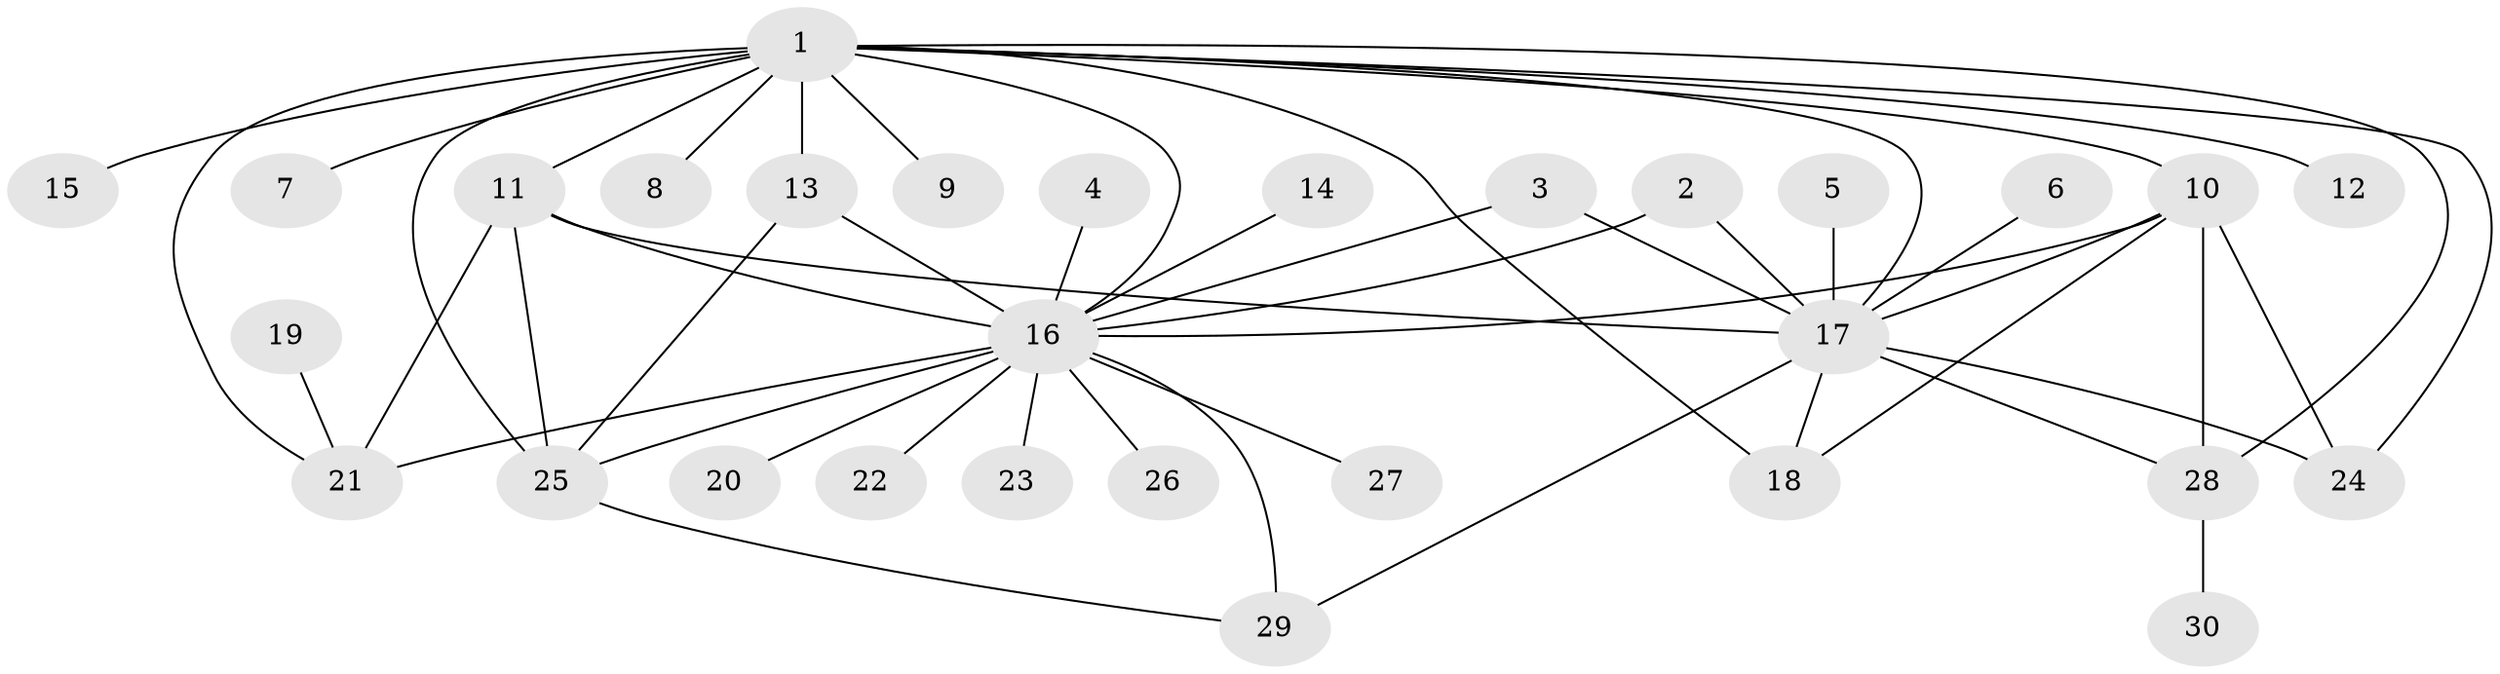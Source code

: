 // original degree distribution, {16: 0.01694915254237288, 12: 0.01694915254237288, 24: 0.01694915254237288, 6: 0.03389830508474576, 1: 0.423728813559322, 4: 0.06779661016949153, 2: 0.1864406779661017, 5: 0.06779661016949153, 3: 0.13559322033898305, 10: 0.01694915254237288, 7: 0.01694915254237288}
// Generated by graph-tools (version 1.1) at 2025/26/03/09/25 03:26:08]
// undirected, 30 vertices, 49 edges
graph export_dot {
graph [start="1"]
  node [color=gray90,style=filled];
  1;
  2;
  3;
  4;
  5;
  6;
  7;
  8;
  9;
  10;
  11;
  12;
  13;
  14;
  15;
  16;
  17;
  18;
  19;
  20;
  21;
  22;
  23;
  24;
  25;
  26;
  27;
  28;
  29;
  30;
  1 -- 7 [weight=1.0];
  1 -- 8 [weight=1.0];
  1 -- 9 [weight=1.0];
  1 -- 10 [weight=1.0];
  1 -- 11 [weight=1.0];
  1 -- 12 [weight=1.0];
  1 -- 13 [weight=3.0];
  1 -- 15 [weight=1.0];
  1 -- 16 [weight=2.0];
  1 -- 17 [weight=1.0];
  1 -- 18 [weight=2.0];
  1 -- 21 [weight=2.0];
  1 -- 24 [weight=1.0];
  1 -- 25 [weight=3.0];
  1 -- 28 [weight=2.0];
  2 -- 16 [weight=1.0];
  2 -- 17 [weight=1.0];
  3 -- 16 [weight=1.0];
  3 -- 17 [weight=1.0];
  4 -- 16 [weight=1.0];
  5 -- 17 [weight=1.0];
  6 -- 17 [weight=1.0];
  10 -- 16 [weight=1.0];
  10 -- 17 [weight=1.0];
  10 -- 18 [weight=1.0];
  10 -- 24 [weight=1.0];
  10 -- 28 [weight=2.0];
  11 -- 16 [weight=2.0];
  11 -- 17 [weight=1.0];
  11 -- 21 [weight=1.0];
  11 -- 25 [weight=1.0];
  13 -- 16 [weight=2.0];
  13 -- 25 [weight=1.0];
  14 -- 16 [weight=1.0];
  16 -- 20 [weight=1.0];
  16 -- 21 [weight=2.0];
  16 -- 22 [weight=1.0];
  16 -- 23 [weight=1.0];
  16 -- 25 [weight=1.0];
  16 -- 26 [weight=1.0];
  16 -- 27 [weight=1.0];
  16 -- 29 [weight=1.0];
  17 -- 18 [weight=1.0];
  17 -- 24 [weight=1.0];
  17 -- 28 [weight=1.0];
  17 -- 29 [weight=1.0];
  19 -- 21 [weight=1.0];
  25 -- 29 [weight=1.0];
  28 -- 30 [weight=1.0];
}
